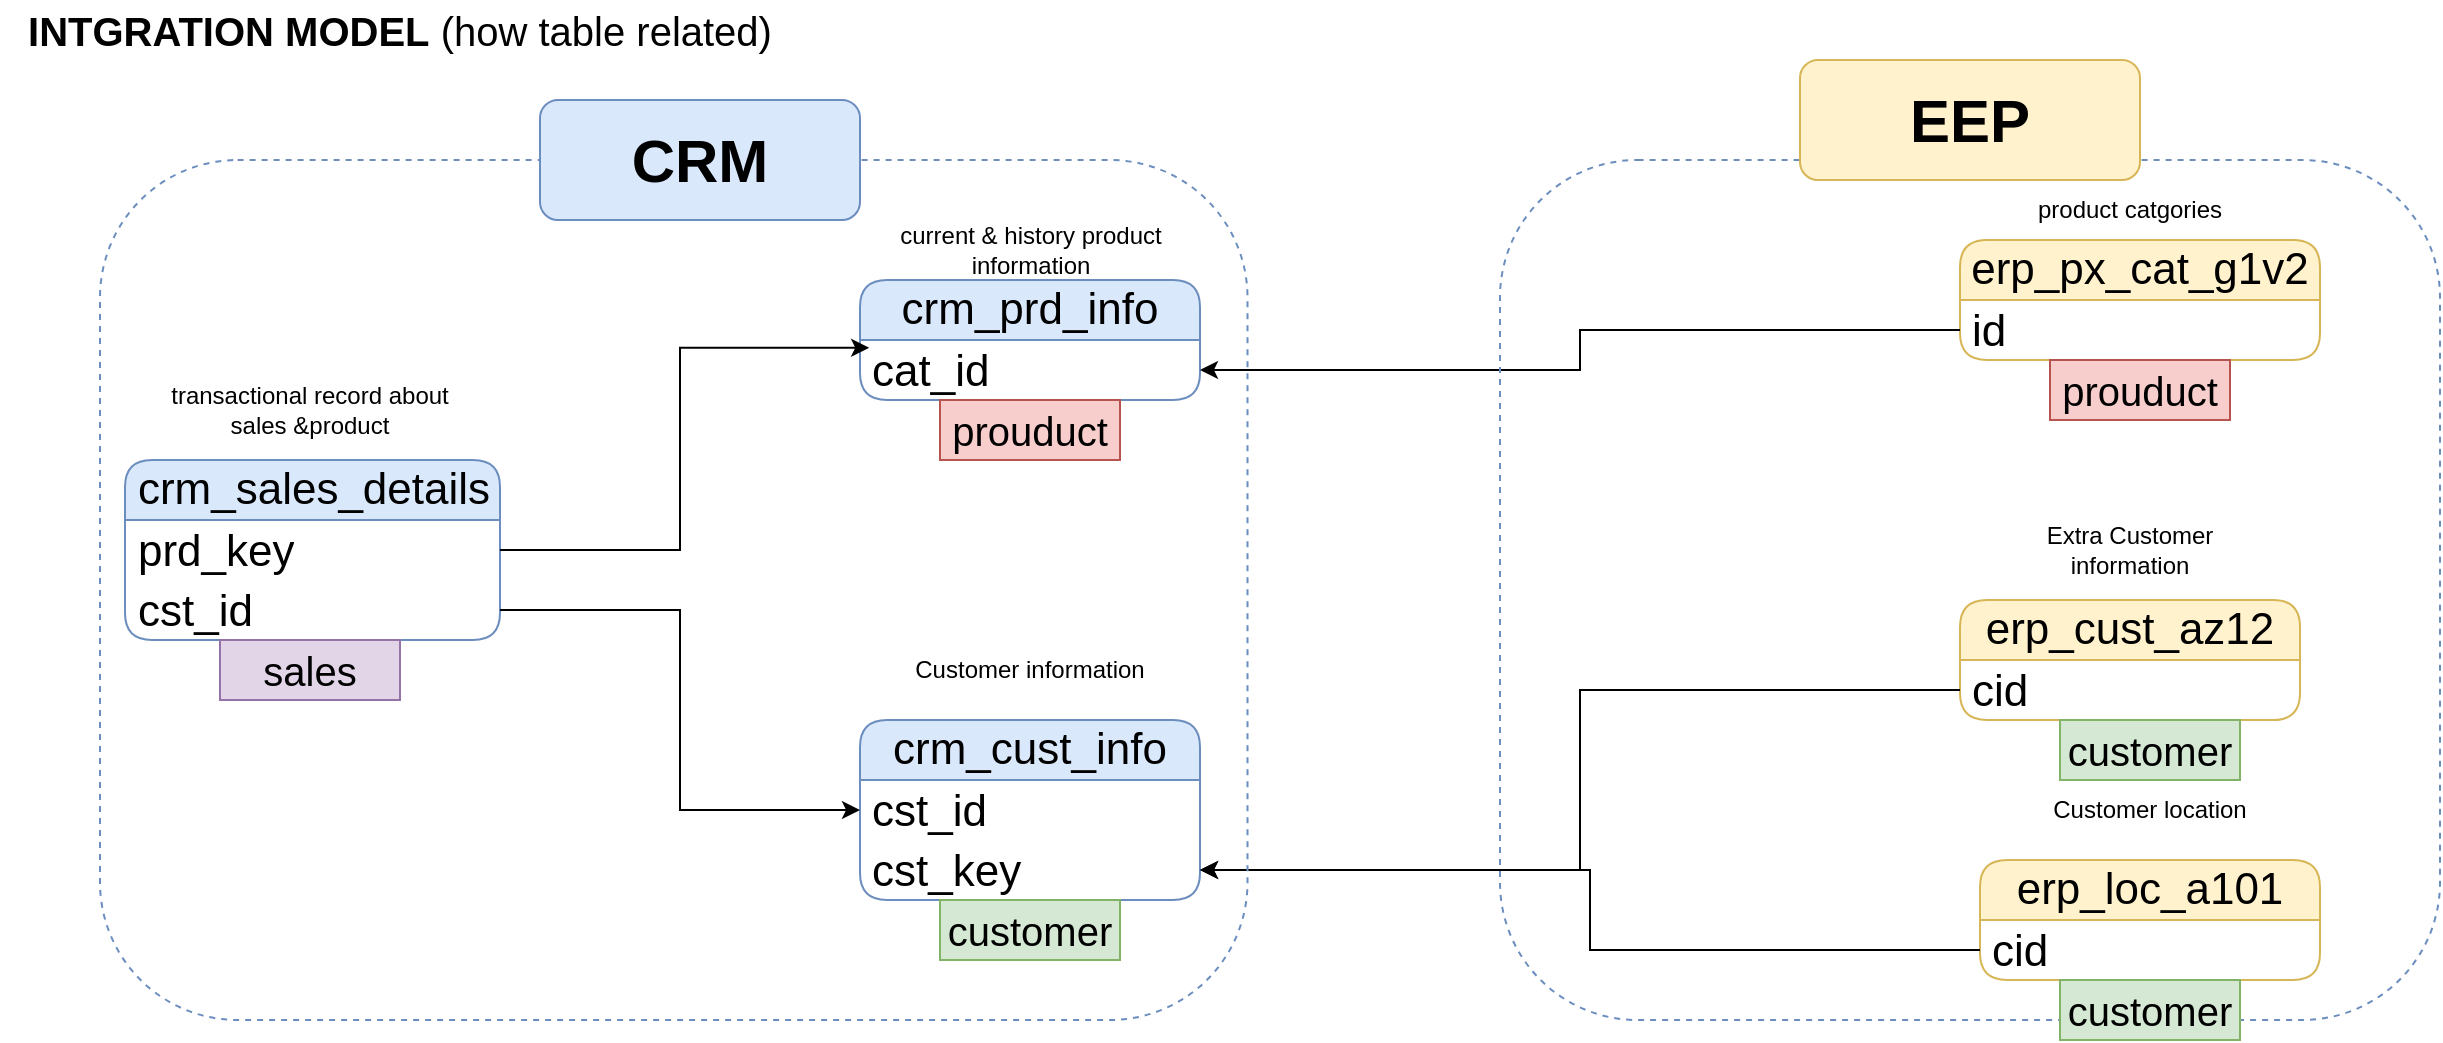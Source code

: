 <mxfile version="24.7.17">
  <diagram name="Page-1" id="LGnNCITCvTkWT3mhRnGz">
    <mxGraphModel dx="1295" dy="768" grid="1" gridSize="10" guides="1" tooltips="1" connect="1" arrows="1" fold="1" page="1" pageScale="1" pageWidth="850" pageHeight="1100" math="0" shadow="0">
      <root>
        <mxCell id="0" />
        <mxCell id="1" parent="0" />
        <mxCell id="Bm32yvJICTkkYaldu2Yt-1" value="crm_cust_info" style="swimlane;fontStyle=0;childLayout=stackLayout;horizontal=1;startSize=30;horizontalStack=0;resizeParent=1;resizeParentMax=0;resizeLast=0;collapsible=1;marginBottom=0;whiteSpace=wrap;html=1;rounded=1;fillColor=#dae8fc;strokeColor=#6c8ebf;fontSize=22;" parent="1" vertex="1">
          <mxGeometry x="450" y="380" width="170" height="90" as="geometry" />
        </mxCell>
        <mxCell id="Bm32yvJICTkkYaldu2Yt-2" value="cst_id" style="text;strokeColor=none;fillColor=none;align=left;verticalAlign=middle;spacingLeft=4;spacingRight=4;overflow=hidden;points=[[0,0.5],[1,0.5]];portConstraint=eastwest;rotatable=0;whiteSpace=wrap;html=1;fontSize=22;" parent="Bm32yvJICTkkYaldu2Yt-1" vertex="1">
          <mxGeometry y="30" width="170" height="30" as="geometry" />
        </mxCell>
        <mxCell id="Bm32yvJICTkkYaldu2Yt-22" value="cst_key" style="text;strokeColor=none;fillColor=none;align=left;verticalAlign=middle;spacingLeft=4;spacingRight=4;overflow=hidden;points=[[0,0.5],[1,0.5]];portConstraint=eastwest;rotatable=0;whiteSpace=wrap;html=1;fontSize=22;" parent="Bm32yvJICTkkYaldu2Yt-1" vertex="1">
          <mxGeometry y="60" width="170" height="30" as="geometry" />
        </mxCell>
        <mxCell id="Bm32yvJICTkkYaldu2Yt-5" value="Customer information" style="text;html=1;align=center;verticalAlign=middle;whiteSpace=wrap;rounded=0;" parent="1" vertex="1">
          <mxGeometry x="470" y="340" width="130" height="30" as="geometry" />
        </mxCell>
        <mxCell id="Bm32yvJICTkkYaldu2Yt-6" value="&lt;font style=&quot;font-size: 20px;&quot;&gt;&lt;b&gt;INTGRATION MODEL&lt;/b&gt; (how table related)&lt;/font&gt;" style="text;html=1;align=center;verticalAlign=middle;whiteSpace=wrap;rounded=0;" parent="1" vertex="1">
          <mxGeometry x="20" y="20" width="400" height="30" as="geometry" />
        </mxCell>
        <mxCell id="Bm32yvJICTkkYaldu2Yt-7" value="crm_prd_info" style="swimlane;fontStyle=0;childLayout=stackLayout;horizontal=1;startSize=30;horizontalStack=0;resizeParent=1;resizeParentMax=0;resizeLast=0;collapsible=1;marginBottom=0;whiteSpace=wrap;html=1;rounded=1;fillColor=#dae8fc;strokeColor=#6c8ebf;fontSize=22;" parent="1" vertex="1">
          <mxGeometry x="450" y="160" width="170" height="60" as="geometry" />
        </mxCell>
        <mxCell id="Bm32yvJICTkkYaldu2Yt-8" value="cat_id" style="text;strokeColor=none;fillColor=none;align=left;verticalAlign=middle;spacingLeft=4;spacingRight=4;overflow=hidden;points=[[0,0.5],[1,0.5]];portConstraint=eastwest;rotatable=0;whiteSpace=wrap;html=1;fontSize=22;" parent="Bm32yvJICTkkYaldu2Yt-7" vertex="1">
          <mxGeometry y="30" width="170" height="30" as="geometry" />
        </mxCell>
        <mxCell id="Bm32yvJICTkkYaldu2Yt-9" value="current &amp;amp; history product information" style="text;html=1;align=center;verticalAlign=middle;whiteSpace=wrap;rounded=0;" parent="1" vertex="1">
          <mxGeometry x="437.5" y="130" width="195" height="30" as="geometry" />
        </mxCell>
        <mxCell id="Bm32yvJICTkkYaldu2Yt-10" value="crm_sales_details" style="swimlane;fontStyle=0;childLayout=stackLayout;horizontal=1;startSize=30;horizontalStack=0;resizeParent=1;resizeParentMax=0;resizeLast=0;collapsible=1;marginBottom=0;whiteSpace=wrap;html=1;rounded=1;fillColor=#dae8fc;strokeColor=#6c8ebf;fontSize=22;" parent="1" vertex="1">
          <mxGeometry x="82.5" y="250" width="187.5" height="90" as="geometry" />
        </mxCell>
        <mxCell id="Bm32yvJICTkkYaldu2Yt-11" value="prd_key" style="text;strokeColor=none;fillColor=none;align=left;verticalAlign=middle;spacingLeft=4;spacingRight=4;overflow=hidden;points=[[0,0.5],[1,0.5]];portConstraint=eastwest;rotatable=0;whiteSpace=wrap;html=1;fontSize=22;" parent="Bm32yvJICTkkYaldu2Yt-10" vertex="1">
          <mxGeometry y="30" width="187.5" height="30" as="geometry" />
        </mxCell>
        <mxCell id="Bm32yvJICTkkYaldu2Yt-16" value="cst_id" style="text;strokeColor=none;fillColor=none;align=left;verticalAlign=middle;spacingLeft=4;spacingRight=4;overflow=hidden;points=[[0,0.5],[1,0.5]];portConstraint=eastwest;rotatable=0;whiteSpace=wrap;html=1;fontSize=22;" parent="Bm32yvJICTkkYaldu2Yt-10" vertex="1">
          <mxGeometry y="60" width="187.5" height="30" as="geometry" />
        </mxCell>
        <mxCell id="Bm32yvJICTkkYaldu2Yt-12" value="transactional record about sales &amp;amp;product" style="text;html=1;align=center;verticalAlign=middle;whiteSpace=wrap;rounded=0;" parent="1" vertex="1">
          <mxGeometry x="100" y="210" width="150" height="30" as="geometry" />
        </mxCell>
        <mxCell id="Bm32yvJICTkkYaldu2Yt-17" style="edgeStyle=orthogonalEdgeStyle;rounded=0;orthogonalLoop=1;jettySize=auto;html=1;entryX=0.027;entryY=0.129;entryDx=0;entryDy=0;entryPerimeter=0;" parent="1" source="Bm32yvJICTkkYaldu2Yt-11" target="Bm32yvJICTkkYaldu2Yt-8" edge="1">
          <mxGeometry relative="1" as="geometry" />
        </mxCell>
        <mxCell id="Bm32yvJICTkkYaldu2Yt-18" style="edgeStyle=orthogonalEdgeStyle;rounded=0;orthogonalLoop=1;jettySize=auto;html=1;entryX=0;entryY=0.5;entryDx=0;entryDy=0;" parent="1" source="Bm32yvJICTkkYaldu2Yt-16" target="Bm32yvJICTkkYaldu2Yt-2" edge="1">
          <mxGeometry relative="1" as="geometry" />
        </mxCell>
        <mxCell id="Bm32yvJICTkkYaldu2Yt-19" value="erp_cust_az12" style="swimlane;fontStyle=0;childLayout=stackLayout;horizontal=1;startSize=30;horizontalStack=0;resizeParent=1;resizeParentMax=0;resizeLast=0;collapsible=1;marginBottom=0;whiteSpace=wrap;html=1;rounded=1;fillColor=#fff2cc;strokeColor=#d6b656;fontSize=22;" parent="1" vertex="1">
          <mxGeometry x="1000" y="320" width="170" height="60" as="geometry" />
        </mxCell>
        <mxCell id="Bm32yvJICTkkYaldu2Yt-20" value="cid" style="text;strokeColor=none;fillColor=none;align=left;verticalAlign=middle;spacingLeft=4;spacingRight=4;overflow=hidden;points=[[0,0.5],[1,0.5]];portConstraint=eastwest;rotatable=0;whiteSpace=wrap;html=1;fontSize=22;" parent="Bm32yvJICTkkYaldu2Yt-19" vertex="1">
          <mxGeometry y="30" width="170" height="30" as="geometry" />
        </mxCell>
        <mxCell id="Bm32yvJICTkkYaldu2Yt-21" value="Extra Customer information" style="text;html=1;align=center;verticalAlign=middle;whiteSpace=wrap;rounded=0;" parent="1" vertex="1">
          <mxGeometry x="1020" y="280" width="130" height="30" as="geometry" />
        </mxCell>
        <mxCell id="Bm32yvJICTkkYaldu2Yt-23" style="edgeStyle=orthogonalEdgeStyle;rounded=0;orthogonalLoop=1;jettySize=auto;html=1;entryX=1;entryY=0.5;entryDx=0;entryDy=0;" parent="1" source="Bm32yvJICTkkYaldu2Yt-20" target="Bm32yvJICTkkYaldu2Yt-22" edge="1">
          <mxGeometry relative="1" as="geometry" />
        </mxCell>
        <mxCell id="Bm32yvJICTkkYaldu2Yt-24" value="erp_loc_a101" style="swimlane;fontStyle=0;childLayout=stackLayout;horizontal=1;startSize=30;horizontalStack=0;resizeParent=1;resizeParentMax=0;resizeLast=0;collapsible=1;marginBottom=0;whiteSpace=wrap;html=1;rounded=1;fillColor=#fff2cc;strokeColor=#d6b656;fontSize=22;" parent="1" vertex="1">
          <mxGeometry x="1010" y="450" width="170" height="60" as="geometry" />
        </mxCell>
        <mxCell id="Bm32yvJICTkkYaldu2Yt-25" value="cid" style="text;strokeColor=none;fillColor=none;align=left;verticalAlign=middle;spacingLeft=4;spacingRight=4;overflow=hidden;points=[[0,0.5],[1,0.5]];portConstraint=eastwest;rotatable=0;whiteSpace=wrap;html=1;fontSize=22;" parent="Bm32yvJICTkkYaldu2Yt-24" vertex="1">
          <mxGeometry y="30" width="170" height="30" as="geometry" />
        </mxCell>
        <mxCell id="Bm32yvJICTkkYaldu2Yt-26" value="Customer location" style="text;html=1;align=center;verticalAlign=middle;whiteSpace=wrap;rounded=0;" parent="1" vertex="1">
          <mxGeometry x="1030" y="410" width="130" height="30" as="geometry" />
        </mxCell>
        <mxCell id="Bm32yvJICTkkYaldu2Yt-27" style="edgeStyle=orthogonalEdgeStyle;rounded=0;orthogonalLoop=1;jettySize=auto;html=1;entryX=1;entryY=0.5;entryDx=0;entryDy=0;" parent="1" source="Bm32yvJICTkkYaldu2Yt-25" target="Bm32yvJICTkkYaldu2Yt-22" edge="1">
          <mxGeometry relative="1" as="geometry" />
        </mxCell>
        <mxCell id="Bm32yvJICTkkYaldu2Yt-28" value="erp_px_cat_g1v2" style="swimlane;fontStyle=0;childLayout=stackLayout;horizontal=1;startSize=30;horizontalStack=0;resizeParent=1;resizeParentMax=0;resizeLast=0;collapsible=1;marginBottom=0;whiteSpace=wrap;html=1;rounded=1;fillColor=#fff2cc;strokeColor=#d6b656;fontSize=22;" parent="1" vertex="1">
          <mxGeometry x="1000" y="140" width="180" height="60" as="geometry" />
        </mxCell>
        <mxCell id="Bm32yvJICTkkYaldu2Yt-29" value="id" style="text;strokeColor=none;fillColor=none;align=left;verticalAlign=middle;spacingLeft=4;spacingRight=4;overflow=hidden;points=[[0,0.5],[1,0.5]];portConstraint=eastwest;rotatable=0;whiteSpace=wrap;html=1;fontSize=22;" parent="Bm32yvJICTkkYaldu2Yt-28" vertex="1">
          <mxGeometry y="30" width="180" height="30" as="geometry" />
        </mxCell>
        <mxCell id="Bm32yvJICTkkYaldu2Yt-30" value="product catgories" style="text;html=1;align=center;verticalAlign=middle;whiteSpace=wrap;rounded=0;" parent="1" vertex="1">
          <mxGeometry x="1020" y="110" width="130" height="30" as="geometry" />
        </mxCell>
        <mxCell id="Bm32yvJICTkkYaldu2Yt-31" style="edgeStyle=orthogonalEdgeStyle;rounded=0;orthogonalLoop=1;jettySize=auto;html=1;" parent="1" source="Bm32yvJICTkkYaldu2Yt-29" target="Bm32yvJICTkkYaldu2Yt-8" edge="1">
          <mxGeometry relative="1" as="geometry" />
        </mxCell>
        <mxCell id="Bm32yvJICTkkYaldu2Yt-32" value="" style="rounded=1;whiteSpace=wrap;html=1;arcSize=16;fillColor=none;dashed=1;strokeColor=#6c8ebf;" parent="1" vertex="1">
          <mxGeometry x="70" y="100" width="573.75" height="430" as="geometry" />
        </mxCell>
        <mxCell id="Bm32yvJICTkkYaldu2Yt-35" value="&lt;b&gt;&lt;font style=&quot;font-size: 30px;&quot;&gt;CRM&lt;/font&gt;&lt;/b&gt;" style="rounded=1;whiteSpace=wrap;html=1;fillColor=#dae8fc;strokeColor=#6c8ebf;" parent="1" vertex="1">
          <mxGeometry x="290" y="70" width="160" height="60" as="geometry" />
        </mxCell>
        <mxCell id="Bm32yvJICTkkYaldu2Yt-37" value="" style="rounded=1;whiteSpace=wrap;html=1;arcSize=16;fillColor=none;dashed=1;strokeColor=#6c8ebf;" parent="1" vertex="1">
          <mxGeometry x="770" y="100" width="470" height="430" as="geometry" />
        </mxCell>
        <mxCell id="Bm32yvJICTkkYaldu2Yt-38" value="&lt;font style=&quot;font-size: 30px;&quot;&gt;&lt;b&gt;EEP&lt;/b&gt;&lt;/font&gt;" style="rounded=1;whiteSpace=wrap;html=1;fillColor=#fff2cc;strokeColor=#d6b656;" parent="1" vertex="1">
          <mxGeometry x="920" y="50" width="170" height="60" as="geometry" />
        </mxCell>
        <mxCell id="5WossMnuJRm3K5yKy_qR-8" value="&lt;font style=&quot;font-size: 20px;&quot;&gt;prouduct&lt;/font&gt;" style="text;html=1;strokeColor=#b85450;fillColor=#f8cecc;align=center;verticalAlign=middle;whiteSpace=wrap;overflow=hidden;" vertex="1" parent="1">
          <mxGeometry x="490" y="220" width="90" height="30" as="geometry" />
        </mxCell>
        <mxCell id="5WossMnuJRm3K5yKy_qR-10" value="&lt;font style=&quot;font-size: 20px;&quot;&gt;prouduct&lt;/font&gt;" style="text;html=1;strokeColor=#b85450;fillColor=#f8cecc;align=center;verticalAlign=middle;whiteSpace=wrap;overflow=hidden;" vertex="1" parent="1">
          <mxGeometry x="1045" y="200" width="90" height="30" as="geometry" />
        </mxCell>
        <mxCell id="5WossMnuJRm3K5yKy_qR-11" value="&lt;span style=&quot;font-size: 20px;&quot;&gt;customer&lt;/span&gt;" style="text;html=1;strokeColor=#82b366;fillColor=#d5e8d4;align=center;verticalAlign=middle;whiteSpace=wrap;overflow=hidden;" vertex="1" parent="1">
          <mxGeometry x="490" y="470" width="90" height="30" as="geometry" />
        </mxCell>
        <mxCell id="5WossMnuJRm3K5yKy_qR-12" value="&lt;span style=&quot;font-size: 20px;&quot;&gt;customer&lt;/span&gt;" style="text;html=1;strokeColor=#82b366;fillColor=#d5e8d4;align=center;verticalAlign=middle;whiteSpace=wrap;overflow=hidden;" vertex="1" parent="1">
          <mxGeometry x="1050" y="510" width="90" height="30" as="geometry" />
        </mxCell>
        <mxCell id="5WossMnuJRm3K5yKy_qR-13" value="&lt;span style=&quot;font-size: 20px;&quot;&gt;customer&lt;/span&gt;" style="text;html=1;strokeColor=#82b366;fillColor=#d5e8d4;align=center;verticalAlign=middle;whiteSpace=wrap;overflow=hidden;" vertex="1" parent="1">
          <mxGeometry x="1050" y="380" width="90" height="30" as="geometry" />
        </mxCell>
        <mxCell id="5WossMnuJRm3K5yKy_qR-14" value="&lt;span style=&quot;font-size: 20px;&quot;&gt;sales&lt;/span&gt;" style="text;html=1;strokeColor=#9673a6;fillColor=#e1d5e7;align=center;verticalAlign=middle;whiteSpace=wrap;overflow=hidden;" vertex="1" parent="1">
          <mxGeometry x="130" y="340" width="90" height="30" as="geometry" />
        </mxCell>
      </root>
    </mxGraphModel>
  </diagram>
</mxfile>
